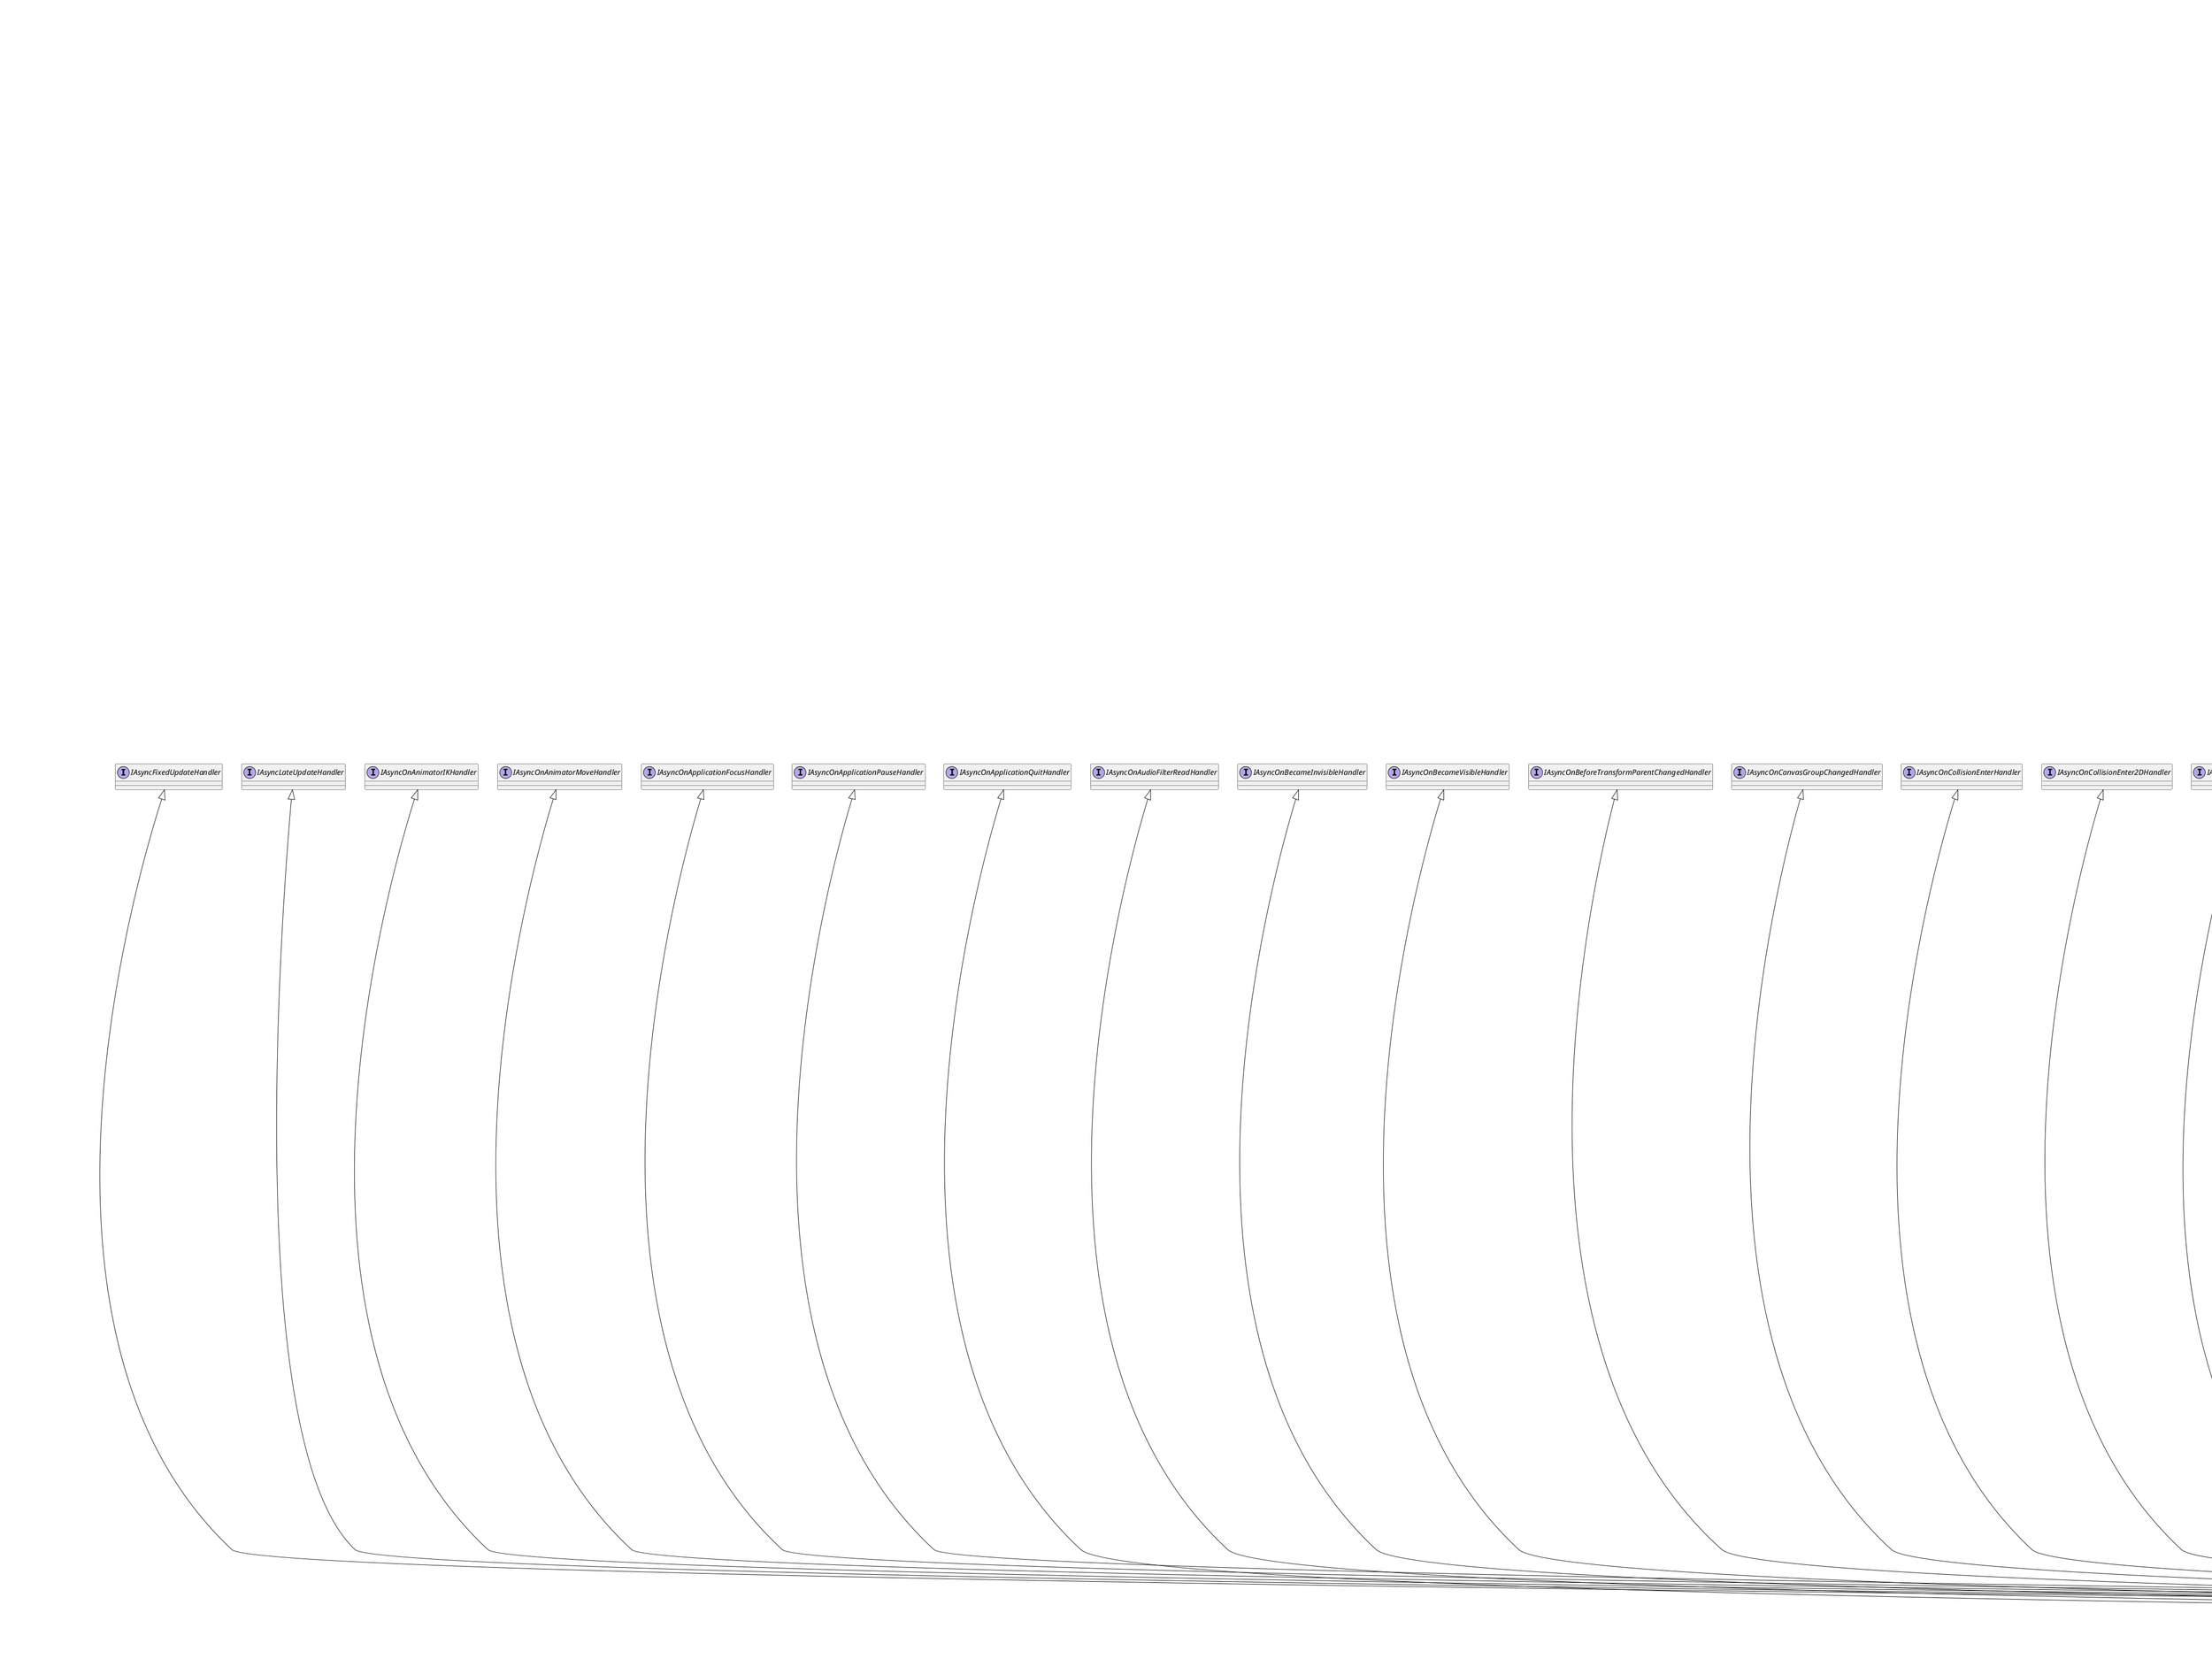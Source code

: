 @startuml
interface IAsyncFixedUpdateHandler {
}
class "AsyncTriggerHandler`1"<T> <<partial>> {
}
class AsyncTriggerExtensions <<static>> <<partial>> {
    + {static} GetAsyncFixedUpdateTrigger(gameObject:GameObject) : AsyncFixedUpdateTrigger
    + {static} GetAsyncFixedUpdateTrigger(component:Component) : AsyncFixedUpdateTrigger
}
class AsyncFixedUpdateTrigger <<sealed>> {
    + GetFixedUpdateAsyncHandler() : IAsyncFixedUpdateHandler
    + GetFixedUpdateAsyncHandler(cancellationToken:CancellationToken) : IAsyncFixedUpdateHandler
    + FixedUpdateAsync() : UniTask
    + FixedUpdateAsync(cancellationToken:CancellationToken) : UniTask
}
interface IAsyncLateUpdateHandler {
}
class "AsyncTriggerHandler`1"<T> <<partial>> {
}
class AsyncTriggerExtensions <<static>> <<partial>> {
    + {static} GetAsyncLateUpdateTrigger(gameObject:GameObject) : AsyncLateUpdateTrigger
    + {static} GetAsyncLateUpdateTrigger(component:Component) : AsyncLateUpdateTrigger
}
class AsyncLateUpdateTrigger <<sealed>> {
    + GetLateUpdateAsyncHandler() : IAsyncLateUpdateHandler
    + GetLateUpdateAsyncHandler(cancellationToken:CancellationToken) : IAsyncLateUpdateHandler
    + LateUpdateAsync() : UniTask
    + LateUpdateAsync(cancellationToken:CancellationToken) : UniTask
}
interface IAsyncOnAnimatorIKHandler {
}
class "AsyncTriggerHandler`1"<T> <<partial>> {
}
class AsyncTriggerExtensions <<static>> <<partial>> {
    + {static} GetAsyncAnimatorIKTrigger(gameObject:GameObject) : AsyncAnimatorIKTrigger
    + {static} GetAsyncAnimatorIKTrigger(component:Component) : AsyncAnimatorIKTrigger
}
class AsyncAnimatorIKTrigger <<sealed>> {
    + GetOnAnimatorIKAsyncHandler() : IAsyncOnAnimatorIKHandler
    + GetOnAnimatorIKAsyncHandler(cancellationToken:CancellationToken) : IAsyncOnAnimatorIKHandler
    + OnAnimatorIKAsync() : UniTask<int>
    + OnAnimatorIKAsync(cancellationToken:CancellationToken) : UniTask<int>
}
interface IAsyncOnAnimatorMoveHandler {
}
class "AsyncTriggerHandler`1"<T> <<partial>> {
}
class AsyncTriggerExtensions <<static>> <<partial>> {
    + {static} GetAsyncAnimatorMoveTrigger(gameObject:GameObject) : AsyncAnimatorMoveTrigger
    + {static} GetAsyncAnimatorMoveTrigger(component:Component) : AsyncAnimatorMoveTrigger
}
class AsyncAnimatorMoveTrigger <<sealed>> {
    + GetOnAnimatorMoveAsyncHandler() : IAsyncOnAnimatorMoveHandler
    + GetOnAnimatorMoveAsyncHandler(cancellationToken:CancellationToken) : IAsyncOnAnimatorMoveHandler
    + OnAnimatorMoveAsync() : UniTask
    + OnAnimatorMoveAsync(cancellationToken:CancellationToken) : UniTask
}
interface IAsyncOnApplicationFocusHandler {
}
class "AsyncTriggerHandler`1"<T> <<partial>> {
}
class AsyncTriggerExtensions <<static>> <<partial>> {
    + {static} GetAsyncApplicationFocusTrigger(gameObject:GameObject) : AsyncApplicationFocusTrigger
    + {static} GetAsyncApplicationFocusTrigger(component:Component) : AsyncApplicationFocusTrigger
}
class AsyncApplicationFocusTrigger <<sealed>> {
    + GetOnApplicationFocusAsyncHandler() : IAsyncOnApplicationFocusHandler
    + GetOnApplicationFocusAsyncHandler(cancellationToken:CancellationToken) : IAsyncOnApplicationFocusHandler
    + OnApplicationFocusAsync() : UniTask<bool>
    + OnApplicationFocusAsync(cancellationToken:CancellationToken) : UniTask<bool>
}
interface IAsyncOnApplicationPauseHandler {
}
class "AsyncTriggerHandler`1"<T> <<partial>> {
}
class AsyncTriggerExtensions <<static>> <<partial>> {
    + {static} GetAsyncApplicationPauseTrigger(gameObject:GameObject) : AsyncApplicationPauseTrigger
    + {static} GetAsyncApplicationPauseTrigger(component:Component) : AsyncApplicationPauseTrigger
}
class AsyncApplicationPauseTrigger <<sealed>> {
    + GetOnApplicationPauseAsyncHandler() : IAsyncOnApplicationPauseHandler
    + GetOnApplicationPauseAsyncHandler(cancellationToken:CancellationToken) : IAsyncOnApplicationPauseHandler
    + OnApplicationPauseAsync() : UniTask<bool>
    + OnApplicationPauseAsync(cancellationToken:CancellationToken) : UniTask<bool>
}
interface IAsyncOnApplicationQuitHandler {
}
class "AsyncTriggerHandler`1"<T> <<partial>> {
}
class AsyncTriggerExtensions <<static>> <<partial>> {
    + {static} GetAsyncApplicationQuitTrigger(gameObject:GameObject) : AsyncApplicationQuitTrigger
    + {static} GetAsyncApplicationQuitTrigger(component:Component) : AsyncApplicationQuitTrigger
}
class AsyncApplicationQuitTrigger <<sealed>> {
    + GetOnApplicationQuitAsyncHandler() : IAsyncOnApplicationQuitHandler
    + GetOnApplicationQuitAsyncHandler(cancellationToken:CancellationToken) : IAsyncOnApplicationQuitHandler
    + OnApplicationQuitAsync() : UniTask
    + OnApplicationQuitAsync(cancellationToken:CancellationToken) : UniTask
}
interface IAsyncOnAudioFilterReadHandler {
}
class "AsyncTriggerHandler`1"<T> <<partial>> {
}
class AsyncTriggerExtensions <<static>> <<partial>> {
    + {static} GetAsyncAudioFilterReadTrigger(gameObject:GameObject) : AsyncAudioFilterReadTrigger
    + {static} GetAsyncAudioFilterReadTrigger(component:Component) : AsyncAudioFilterReadTrigger
}
class AsyncAudioFilterReadTrigger <<sealed>> {
    + GetOnAudioFilterReadAsyncHandler() : IAsyncOnAudioFilterReadHandler
    + GetOnAudioFilterReadAsyncHandler(cancellationToken:CancellationToken) : IAsyncOnAudioFilterReadHandler
    + OnAudioFilterReadAsync() : UniTask<(float[] data, int channels)>
    + OnAudioFilterReadAsync(cancellationToken:CancellationToken) : UniTask<(float[] data, int channels)>
}
interface IAsyncOnBecameInvisibleHandler {
}
class "AsyncTriggerHandler`1"<T> <<partial>> {
}
class AsyncTriggerExtensions <<static>> <<partial>> {
    + {static} GetAsyncBecameInvisibleTrigger(gameObject:GameObject) : AsyncBecameInvisibleTrigger
    + {static} GetAsyncBecameInvisibleTrigger(component:Component) : AsyncBecameInvisibleTrigger
}
class AsyncBecameInvisibleTrigger <<sealed>> {
    + GetOnBecameInvisibleAsyncHandler() : IAsyncOnBecameInvisibleHandler
    + GetOnBecameInvisibleAsyncHandler(cancellationToken:CancellationToken) : IAsyncOnBecameInvisibleHandler
    + OnBecameInvisibleAsync() : UniTask
    + OnBecameInvisibleAsync(cancellationToken:CancellationToken) : UniTask
}
interface IAsyncOnBecameVisibleHandler {
}
class "AsyncTriggerHandler`1"<T> <<partial>> {
}
class AsyncTriggerExtensions <<static>> <<partial>> {
    + {static} GetAsyncBecameVisibleTrigger(gameObject:GameObject) : AsyncBecameVisibleTrigger
    + {static} GetAsyncBecameVisibleTrigger(component:Component) : AsyncBecameVisibleTrigger
}
class AsyncBecameVisibleTrigger <<sealed>> {
    + GetOnBecameVisibleAsyncHandler() : IAsyncOnBecameVisibleHandler
    + GetOnBecameVisibleAsyncHandler(cancellationToken:CancellationToken) : IAsyncOnBecameVisibleHandler
    + OnBecameVisibleAsync() : UniTask
    + OnBecameVisibleAsync(cancellationToken:CancellationToken) : UniTask
}
interface IAsyncOnBeforeTransformParentChangedHandler {
}
class "AsyncTriggerHandler`1"<T> <<partial>> {
}
class AsyncTriggerExtensions <<static>> <<partial>> {
    + {static} GetAsyncBeforeTransformParentChangedTrigger(gameObject:GameObject) : AsyncBeforeTransformParentChangedTrigger
    + {static} GetAsyncBeforeTransformParentChangedTrigger(component:Component) : AsyncBeforeTransformParentChangedTrigger
}
class AsyncBeforeTransformParentChangedTrigger <<sealed>> {
    + GetOnBeforeTransformParentChangedAsyncHandler() : IAsyncOnBeforeTransformParentChangedHandler
    + GetOnBeforeTransformParentChangedAsyncHandler(cancellationToken:CancellationToken) : IAsyncOnBeforeTransformParentChangedHandler
    + OnBeforeTransformParentChangedAsync() : UniTask
    + OnBeforeTransformParentChangedAsync(cancellationToken:CancellationToken) : UniTask
}
interface IAsyncOnCanvasGroupChangedHandler {
}
class "AsyncTriggerHandler`1"<T> <<partial>> {
}
class AsyncTriggerExtensions <<static>> <<partial>> {
    + {static} GetAsyncOnCanvasGroupChangedTrigger(gameObject:GameObject) : AsyncOnCanvasGroupChangedTrigger
    + {static} GetAsyncOnCanvasGroupChangedTrigger(component:Component) : AsyncOnCanvasGroupChangedTrigger
}
class AsyncOnCanvasGroupChangedTrigger <<sealed>> {
    + GetOnCanvasGroupChangedAsyncHandler() : IAsyncOnCanvasGroupChangedHandler
    + GetOnCanvasGroupChangedAsyncHandler(cancellationToken:CancellationToken) : IAsyncOnCanvasGroupChangedHandler
    + OnCanvasGroupChangedAsync() : UniTask
    + OnCanvasGroupChangedAsync(cancellationToken:CancellationToken) : UniTask
}
interface IAsyncOnCollisionEnterHandler {
}
class "AsyncTriggerHandler`1"<T> <<partial>> {
}
class AsyncTriggerExtensions <<static>> <<partial>> {
    + {static} GetAsyncCollisionEnterTrigger(gameObject:GameObject) : AsyncCollisionEnterTrigger
    + {static} GetAsyncCollisionEnterTrigger(component:Component) : AsyncCollisionEnterTrigger
}
class AsyncCollisionEnterTrigger <<sealed>> {
    + GetOnCollisionEnterAsyncHandler() : IAsyncOnCollisionEnterHandler
    + GetOnCollisionEnterAsyncHandler(cancellationToken:CancellationToken) : IAsyncOnCollisionEnterHandler
    + OnCollisionEnterAsync() : UniTask<Collision>
    + OnCollisionEnterAsync(cancellationToken:CancellationToken) : UniTask<Collision>
}
interface IAsyncOnCollisionEnter2DHandler {
}
class "AsyncTriggerHandler`1"<T> <<partial>> {
}
class AsyncTriggerExtensions <<static>> <<partial>> {
    + {static} GetAsyncCollisionEnter2DTrigger(gameObject:GameObject) : AsyncCollisionEnter2DTrigger
    + {static} GetAsyncCollisionEnter2DTrigger(component:Component) : AsyncCollisionEnter2DTrigger
}
class AsyncCollisionEnter2DTrigger <<sealed>> {
    + GetOnCollisionEnter2DAsyncHandler() : IAsyncOnCollisionEnter2DHandler
    + GetOnCollisionEnter2DAsyncHandler(cancellationToken:CancellationToken) : IAsyncOnCollisionEnter2DHandler
    + OnCollisionEnter2DAsync() : UniTask<Collision2D>
    + OnCollisionEnter2DAsync(cancellationToken:CancellationToken) : UniTask<Collision2D>
}
interface IAsyncOnCollisionExitHandler {
}
class "AsyncTriggerHandler`1"<T> <<partial>> {
}
class AsyncTriggerExtensions <<static>> <<partial>> {
    + {static} GetAsyncCollisionExitTrigger(gameObject:GameObject) : AsyncCollisionExitTrigger
    + {static} GetAsyncCollisionExitTrigger(component:Component) : AsyncCollisionExitTrigger
}
class AsyncCollisionExitTrigger <<sealed>> {
    + GetOnCollisionExitAsyncHandler() : IAsyncOnCollisionExitHandler
    + GetOnCollisionExitAsyncHandler(cancellationToken:CancellationToken) : IAsyncOnCollisionExitHandler
    + OnCollisionExitAsync() : UniTask<Collision>
    + OnCollisionExitAsync(cancellationToken:CancellationToken) : UniTask<Collision>
}
interface IAsyncOnCollisionExit2DHandler {
}
class "AsyncTriggerHandler`1"<T> <<partial>> {
}
class AsyncTriggerExtensions <<static>> <<partial>> {
    + {static} GetAsyncCollisionExit2DTrigger(gameObject:GameObject) : AsyncCollisionExit2DTrigger
    + {static} GetAsyncCollisionExit2DTrigger(component:Component) : AsyncCollisionExit2DTrigger
}
class AsyncCollisionExit2DTrigger <<sealed>> {
    + GetOnCollisionExit2DAsyncHandler() : IAsyncOnCollisionExit2DHandler
    + GetOnCollisionExit2DAsyncHandler(cancellationToken:CancellationToken) : IAsyncOnCollisionExit2DHandler
    + OnCollisionExit2DAsync() : UniTask<Collision2D>
    + OnCollisionExit2DAsync(cancellationToken:CancellationToken) : UniTask<Collision2D>
}
interface IAsyncOnCollisionStayHandler {
}
class "AsyncTriggerHandler`1"<T> <<partial>> {
}
class AsyncTriggerExtensions <<static>> <<partial>> {
    + {static} GetAsyncCollisionStayTrigger(gameObject:GameObject) : AsyncCollisionStayTrigger
    + {static} GetAsyncCollisionStayTrigger(component:Component) : AsyncCollisionStayTrigger
}
class AsyncCollisionStayTrigger <<sealed>> {
    + GetOnCollisionStayAsyncHandler() : IAsyncOnCollisionStayHandler
    + GetOnCollisionStayAsyncHandler(cancellationToken:CancellationToken) : IAsyncOnCollisionStayHandler
    + OnCollisionStayAsync() : UniTask<Collision>
    + OnCollisionStayAsync(cancellationToken:CancellationToken) : UniTask<Collision>
}
interface IAsyncOnCollisionStay2DHandler {
}
class "AsyncTriggerHandler`1"<T> <<partial>> {
}
class AsyncTriggerExtensions <<static>> <<partial>> {
    + {static} GetAsyncCollisionStay2DTrigger(gameObject:GameObject) : AsyncCollisionStay2DTrigger
    + {static} GetAsyncCollisionStay2DTrigger(component:Component) : AsyncCollisionStay2DTrigger
}
class AsyncCollisionStay2DTrigger <<sealed>> {
    + GetOnCollisionStay2DAsyncHandler() : IAsyncOnCollisionStay2DHandler
    + GetOnCollisionStay2DAsyncHandler(cancellationToken:CancellationToken) : IAsyncOnCollisionStay2DHandler
    + OnCollisionStay2DAsync() : UniTask<Collision2D>
    + OnCollisionStay2DAsync(cancellationToken:CancellationToken) : UniTask<Collision2D>
}
interface IAsyncOnControllerColliderHitHandler {
}
class "AsyncTriggerHandler`1"<T> <<partial>> {
}
class AsyncTriggerExtensions <<static>> <<partial>> {
    + {static} GetAsyncControllerColliderHitTrigger(gameObject:GameObject) : AsyncControllerColliderHitTrigger
    + {static} GetAsyncControllerColliderHitTrigger(component:Component) : AsyncControllerColliderHitTrigger
}
class AsyncControllerColliderHitTrigger <<sealed>> {
    + GetOnControllerColliderHitAsyncHandler() : IAsyncOnControllerColliderHitHandler
    + GetOnControllerColliderHitAsyncHandler(cancellationToken:CancellationToken) : IAsyncOnControllerColliderHitHandler
    + OnControllerColliderHitAsync() : UniTask<ControllerColliderHit>
    + OnControllerColliderHitAsync(cancellationToken:CancellationToken) : UniTask<ControllerColliderHit>
}
interface IAsyncOnDisableHandler {
}
class "AsyncTriggerHandler`1"<T> <<partial>> {
}
class AsyncTriggerExtensions <<static>> <<partial>> {
    + {static} GetAsyncDisableTrigger(gameObject:GameObject) : AsyncDisableTrigger
    + {static} GetAsyncDisableTrigger(component:Component) : AsyncDisableTrigger
}
class AsyncDisableTrigger <<sealed>> {
    + GetOnDisableAsyncHandler() : IAsyncOnDisableHandler
    + GetOnDisableAsyncHandler(cancellationToken:CancellationToken) : IAsyncOnDisableHandler
    + OnDisableAsync() : UniTask
    + OnDisableAsync(cancellationToken:CancellationToken) : UniTask
}
interface IAsyncOnDrawGizmosHandler {
}
class "AsyncTriggerHandler`1"<T> <<partial>> {
}
class AsyncTriggerExtensions <<static>> <<partial>> {
    + {static} GetAsyncDrawGizmosTrigger(gameObject:GameObject) : AsyncDrawGizmosTrigger
    + {static} GetAsyncDrawGizmosTrigger(component:Component) : AsyncDrawGizmosTrigger
}
class AsyncDrawGizmosTrigger <<sealed>> {
    + GetOnDrawGizmosAsyncHandler() : IAsyncOnDrawGizmosHandler
    + GetOnDrawGizmosAsyncHandler(cancellationToken:CancellationToken) : IAsyncOnDrawGizmosHandler
    + OnDrawGizmosAsync() : UniTask
    + OnDrawGizmosAsync(cancellationToken:CancellationToken) : UniTask
}
interface IAsyncOnDrawGizmosSelectedHandler {
}
class "AsyncTriggerHandler`1"<T> <<partial>> {
}
class AsyncTriggerExtensions <<static>> <<partial>> {
    + {static} GetAsyncDrawGizmosSelectedTrigger(gameObject:GameObject) : AsyncDrawGizmosSelectedTrigger
    + {static} GetAsyncDrawGizmosSelectedTrigger(component:Component) : AsyncDrawGizmosSelectedTrigger
}
class AsyncDrawGizmosSelectedTrigger <<sealed>> {
    + GetOnDrawGizmosSelectedAsyncHandler() : IAsyncOnDrawGizmosSelectedHandler
    + GetOnDrawGizmosSelectedAsyncHandler(cancellationToken:CancellationToken) : IAsyncOnDrawGizmosSelectedHandler
    + OnDrawGizmosSelectedAsync() : UniTask
    + OnDrawGizmosSelectedAsync(cancellationToken:CancellationToken) : UniTask
}
interface IAsyncOnEnableHandler {
}
class "AsyncTriggerHandler`1"<T> <<partial>> {
}
class AsyncTriggerExtensions <<static>> <<partial>> {
    + {static} GetAsyncEnableTrigger(gameObject:GameObject) : AsyncEnableTrigger
    + {static} GetAsyncEnableTrigger(component:Component) : AsyncEnableTrigger
}
class AsyncEnableTrigger <<sealed>> {
    + GetOnEnableAsyncHandler() : IAsyncOnEnableHandler
    + GetOnEnableAsyncHandler(cancellationToken:CancellationToken) : IAsyncOnEnableHandler
    + OnEnableAsync() : UniTask
    + OnEnableAsync(cancellationToken:CancellationToken) : UniTask
}
interface IAsyncOnGUIHandler {
}
class "AsyncTriggerHandler`1"<T> <<partial>> {
}
class AsyncTriggerExtensions <<static>> <<partial>> {
    + {static} GetAsyncGUITrigger(gameObject:GameObject) : AsyncGUITrigger
    + {static} GetAsyncGUITrigger(component:Component) : AsyncGUITrigger
}
class AsyncGUITrigger <<sealed>> {
    + GetOnGUIAsyncHandler() : IAsyncOnGUIHandler
    + GetOnGUIAsyncHandler(cancellationToken:CancellationToken) : IAsyncOnGUIHandler
    + OnGUIAsync() : UniTask
    + OnGUIAsync(cancellationToken:CancellationToken) : UniTask
}
interface IAsyncOnJointBreakHandler {
}
class "AsyncTriggerHandler`1"<T> <<partial>> {
}
class AsyncTriggerExtensions <<static>> <<partial>> {
    + {static} GetAsyncJointBreakTrigger(gameObject:GameObject) : AsyncJointBreakTrigger
    + {static} GetAsyncJointBreakTrigger(component:Component) : AsyncJointBreakTrigger
}
class AsyncJointBreakTrigger <<sealed>> {
    + GetOnJointBreakAsyncHandler() : IAsyncOnJointBreakHandler
    + GetOnJointBreakAsyncHandler(cancellationToken:CancellationToken) : IAsyncOnJointBreakHandler
    + OnJointBreakAsync() : UniTask<float>
    + OnJointBreakAsync(cancellationToken:CancellationToken) : UniTask<float>
}
interface IAsyncOnJointBreak2DHandler {
}
class "AsyncTriggerHandler`1"<T> <<partial>> {
}
class AsyncTriggerExtensions <<static>> <<partial>> {
    + {static} GetAsyncJointBreak2DTrigger(gameObject:GameObject) : AsyncJointBreak2DTrigger
    + {static} GetAsyncJointBreak2DTrigger(component:Component) : AsyncJointBreak2DTrigger
}
class AsyncJointBreak2DTrigger <<sealed>> {
    + GetOnJointBreak2DAsyncHandler() : IAsyncOnJointBreak2DHandler
    + GetOnJointBreak2DAsyncHandler(cancellationToken:CancellationToken) : IAsyncOnJointBreak2DHandler
    + OnJointBreak2DAsync() : UniTask<Joint2D>
    + OnJointBreak2DAsync(cancellationToken:CancellationToken) : UniTask<Joint2D>
}
interface IAsyncOnMouseDownHandler {
}
class "AsyncTriggerHandler`1"<T> <<partial>> {
}
class AsyncTriggerExtensions <<static>> <<partial>> {
    + {static} GetAsyncMouseDownTrigger(gameObject:GameObject) : AsyncMouseDownTrigger
    + {static} GetAsyncMouseDownTrigger(component:Component) : AsyncMouseDownTrigger
}
class AsyncMouseDownTrigger <<sealed>> {
    + GetOnMouseDownAsyncHandler() : IAsyncOnMouseDownHandler
    + GetOnMouseDownAsyncHandler(cancellationToken:CancellationToken) : IAsyncOnMouseDownHandler
    + OnMouseDownAsync() : UniTask
    + OnMouseDownAsync(cancellationToken:CancellationToken) : UniTask
}
interface IAsyncOnMouseDragHandler {
}
class "AsyncTriggerHandler`1"<T> <<partial>> {
}
class AsyncTriggerExtensions <<static>> <<partial>> {
    + {static} GetAsyncMouseDragTrigger(gameObject:GameObject) : AsyncMouseDragTrigger
    + {static} GetAsyncMouseDragTrigger(component:Component) : AsyncMouseDragTrigger
}
class AsyncMouseDragTrigger <<sealed>> {
    + GetOnMouseDragAsyncHandler() : IAsyncOnMouseDragHandler
    + GetOnMouseDragAsyncHandler(cancellationToken:CancellationToken) : IAsyncOnMouseDragHandler
    + OnMouseDragAsync() : UniTask
    + OnMouseDragAsync(cancellationToken:CancellationToken) : UniTask
}
interface IAsyncOnMouseEnterHandler {
}
class "AsyncTriggerHandler`1"<T> <<partial>> {
}
class AsyncTriggerExtensions <<static>> <<partial>> {
    + {static} GetAsyncMouseEnterTrigger(gameObject:GameObject) : AsyncMouseEnterTrigger
    + {static} GetAsyncMouseEnterTrigger(component:Component) : AsyncMouseEnterTrigger
}
class AsyncMouseEnterTrigger <<sealed>> {
    + GetOnMouseEnterAsyncHandler() : IAsyncOnMouseEnterHandler
    + GetOnMouseEnterAsyncHandler(cancellationToken:CancellationToken) : IAsyncOnMouseEnterHandler
    + OnMouseEnterAsync() : UniTask
    + OnMouseEnterAsync(cancellationToken:CancellationToken) : UniTask
}
interface IAsyncOnMouseExitHandler {
}
class "AsyncTriggerHandler`1"<T> <<partial>> {
}
class AsyncTriggerExtensions <<static>> <<partial>> {
    + {static} GetAsyncMouseExitTrigger(gameObject:GameObject) : AsyncMouseExitTrigger
    + {static} GetAsyncMouseExitTrigger(component:Component) : AsyncMouseExitTrigger
}
class AsyncMouseExitTrigger <<sealed>> {
    + GetOnMouseExitAsyncHandler() : IAsyncOnMouseExitHandler
    + GetOnMouseExitAsyncHandler(cancellationToken:CancellationToken) : IAsyncOnMouseExitHandler
    + OnMouseExitAsync() : UniTask
    + OnMouseExitAsync(cancellationToken:CancellationToken) : UniTask
}
interface IAsyncOnMouseOverHandler {
}
class "AsyncTriggerHandler`1"<T> <<partial>> {
}
class AsyncTriggerExtensions <<static>> <<partial>> {
    + {static} GetAsyncMouseOverTrigger(gameObject:GameObject) : AsyncMouseOverTrigger
    + {static} GetAsyncMouseOverTrigger(component:Component) : AsyncMouseOverTrigger
}
class AsyncMouseOverTrigger <<sealed>> {
    + GetOnMouseOverAsyncHandler() : IAsyncOnMouseOverHandler
    + GetOnMouseOverAsyncHandler(cancellationToken:CancellationToken) : IAsyncOnMouseOverHandler
    + OnMouseOverAsync() : UniTask
    + OnMouseOverAsync(cancellationToken:CancellationToken) : UniTask
}
interface IAsyncOnMouseUpHandler {
}
class "AsyncTriggerHandler`1"<T> <<partial>> {
}
class AsyncTriggerExtensions <<static>> <<partial>> {
    + {static} GetAsyncMouseUpTrigger(gameObject:GameObject) : AsyncMouseUpTrigger
    + {static} GetAsyncMouseUpTrigger(component:Component) : AsyncMouseUpTrigger
}
class AsyncMouseUpTrigger <<sealed>> {
    + GetOnMouseUpAsyncHandler() : IAsyncOnMouseUpHandler
    + GetOnMouseUpAsyncHandler(cancellationToken:CancellationToken) : IAsyncOnMouseUpHandler
    + OnMouseUpAsync() : UniTask
    + OnMouseUpAsync(cancellationToken:CancellationToken) : UniTask
}
interface IAsyncOnMouseUpAsButtonHandler {
}
class "AsyncTriggerHandler`1"<T> <<partial>> {
}
class AsyncTriggerExtensions <<static>> <<partial>> {
    + {static} GetAsyncMouseUpAsButtonTrigger(gameObject:GameObject) : AsyncMouseUpAsButtonTrigger
    + {static} GetAsyncMouseUpAsButtonTrigger(component:Component) : AsyncMouseUpAsButtonTrigger
}
class AsyncMouseUpAsButtonTrigger <<sealed>> {
    + GetOnMouseUpAsButtonAsyncHandler() : IAsyncOnMouseUpAsButtonHandler
    + GetOnMouseUpAsButtonAsyncHandler(cancellationToken:CancellationToken) : IAsyncOnMouseUpAsButtonHandler
    + OnMouseUpAsButtonAsync() : UniTask
    + OnMouseUpAsButtonAsync(cancellationToken:CancellationToken) : UniTask
}
interface IAsyncOnParticleCollisionHandler {
}
class "AsyncTriggerHandler`1"<T> <<partial>> {
}
class AsyncTriggerExtensions <<static>> <<partial>> {
    + {static} GetAsyncParticleCollisionTrigger(gameObject:GameObject) : AsyncParticleCollisionTrigger
    + {static} GetAsyncParticleCollisionTrigger(component:Component) : AsyncParticleCollisionTrigger
}
class AsyncParticleCollisionTrigger <<sealed>> {
    + GetOnParticleCollisionAsyncHandler() : IAsyncOnParticleCollisionHandler
    + GetOnParticleCollisionAsyncHandler(cancellationToken:CancellationToken) : IAsyncOnParticleCollisionHandler
    + OnParticleCollisionAsync() : UniTask<GameObject>
    + OnParticleCollisionAsync(cancellationToken:CancellationToken) : UniTask<GameObject>
}
interface IAsyncOnParticleSystemStoppedHandler {
}
class "AsyncTriggerHandler`1"<T> <<partial>> {
}
class AsyncTriggerExtensions <<static>> <<partial>> {
    + {static} GetAsyncParticleSystemStoppedTrigger(gameObject:GameObject) : AsyncParticleSystemStoppedTrigger
    + {static} GetAsyncParticleSystemStoppedTrigger(component:Component) : AsyncParticleSystemStoppedTrigger
}
class AsyncParticleSystemStoppedTrigger <<sealed>> {
    + GetOnParticleSystemStoppedAsyncHandler() : IAsyncOnParticleSystemStoppedHandler
    + GetOnParticleSystemStoppedAsyncHandler(cancellationToken:CancellationToken) : IAsyncOnParticleSystemStoppedHandler
    + OnParticleSystemStoppedAsync() : UniTask
    + OnParticleSystemStoppedAsync(cancellationToken:CancellationToken) : UniTask
}
interface IAsyncOnParticleTriggerHandler {
}
class "AsyncTriggerHandler`1"<T> <<partial>> {
}
class AsyncTriggerExtensions <<static>> <<partial>> {
    + {static} GetAsyncParticleTriggerTrigger(gameObject:GameObject) : AsyncParticleTriggerTrigger
    + {static} GetAsyncParticleTriggerTrigger(component:Component) : AsyncParticleTriggerTrigger
}
class AsyncParticleTriggerTrigger <<sealed>> {
    + GetOnParticleTriggerAsyncHandler() : IAsyncOnParticleTriggerHandler
    + GetOnParticleTriggerAsyncHandler(cancellationToken:CancellationToken) : IAsyncOnParticleTriggerHandler
    + OnParticleTriggerAsync() : UniTask
    + OnParticleTriggerAsync(cancellationToken:CancellationToken) : UniTask
}
interface IAsyncOnPostRenderHandler {
}
class "AsyncTriggerHandler`1"<T> <<partial>> {
}
class AsyncTriggerExtensions <<static>> <<partial>> {
    + {static} GetAsyncPostRenderTrigger(gameObject:GameObject) : AsyncPostRenderTrigger
    + {static} GetAsyncPostRenderTrigger(component:Component) : AsyncPostRenderTrigger
}
class AsyncPostRenderTrigger <<sealed>> {
    + GetOnPostRenderAsyncHandler() : IAsyncOnPostRenderHandler
    + GetOnPostRenderAsyncHandler(cancellationToken:CancellationToken) : IAsyncOnPostRenderHandler
    + OnPostRenderAsync() : UniTask
    + OnPostRenderAsync(cancellationToken:CancellationToken) : UniTask
}
interface IAsyncOnPreCullHandler {
}
class "AsyncTriggerHandler`1"<T> <<partial>> {
}
class AsyncTriggerExtensions <<static>> <<partial>> {
    + {static} GetAsyncPreCullTrigger(gameObject:GameObject) : AsyncPreCullTrigger
    + {static} GetAsyncPreCullTrigger(component:Component) : AsyncPreCullTrigger
}
class AsyncPreCullTrigger <<sealed>> {
    + GetOnPreCullAsyncHandler() : IAsyncOnPreCullHandler
    + GetOnPreCullAsyncHandler(cancellationToken:CancellationToken) : IAsyncOnPreCullHandler
    + OnPreCullAsync() : UniTask
    + OnPreCullAsync(cancellationToken:CancellationToken) : UniTask
}
interface IAsyncOnPreRenderHandler {
}
class "AsyncTriggerHandler`1"<T> <<partial>> {
}
class AsyncTriggerExtensions <<static>> <<partial>> {
    + {static} GetAsyncPreRenderTrigger(gameObject:GameObject) : AsyncPreRenderTrigger
    + {static} GetAsyncPreRenderTrigger(component:Component) : AsyncPreRenderTrigger
}
class AsyncPreRenderTrigger <<sealed>> {
    + GetOnPreRenderAsyncHandler() : IAsyncOnPreRenderHandler
    + GetOnPreRenderAsyncHandler(cancellationToken:CancellationToken) : IAsyncOnPreRenderHandler
    + OnPreRenderAsync() : UniTask
    + OnPreRenderAsync(cancellationToken:CancellationToken) : UniTask
}
interface IAsyncOnRectTransformDimensionsChangeHandler {
}
class "AsyncTriggerHandler`1"<T> <<partial>> {
}
class AsyncTriggerExtensions <<static>> <<partial>> {
    + {static} GetAsyncRectTransformDimensionsChangeTrigger(gameObject:GameObject) : AsyncRectTransformDimensionsChangeTrigger
    + {static} GetAsyncRectTransformDimensionsChangeTrigger(component:Component) : AsyncRectTransformDimensionsChangeTrigger
}
class AsyncRectTransformDimensionsChangeTrigger <<sealed>> {
    + GetOnRectTransformDimensionsChangeAsyncHandler() : IAsyncOnRectTransformDimensionsChangeHandler
    + GetOnRectTransformDimensionsChangeAsyncHandler(cancellationToken:CancellationToken) : IAsyncOnRectTransformDimensionsChangeHandler
    + OnRectTransformDimensionsChangeAsync() : UniTask
    + OnRectTransformDimensionsChangeAsync(cancellationToken:CancellationToken) : UniTask
}
interface IAsyncOnRectTransformRemovedHandler {
}
class "AsyncTriggerHandler`1"<T> <<partial>> {
}
class AsyncTriggerExtensions <<static>> <<partial>> {
    + {static} GetAsyncRectTransformRemovedTrigger(gameObject:GameObject) : AsyncRectTransformRemovedTrigger
    + {static} GetAsyncRectTransformRemovedTrigger(component:Component) : AsyncRectTransformRemovedTrigger
}
class AsyncRectTransformRemovedTrigger <<sealed>> {
    + GetOnRectTransformRemovedAsyncHandler() : IAsyncOnRectTransformRemovedHandler
    + GetOnRectTransformRemovedAsyncHandler(cancellationToken:CancellationToken) : IAsyncOnRectTransformRemovedHandler
    + OnRectTransformRemovedAsync() : UniTask
    + OnRectTransformRemovedAsync(cancellationToken:CancellationToken) : UniTask
}
interface IAsyncOnRenderImageHandler {
}
class "AsyncTriggerHandler`1"<T> <<partial>> {
}
class AsyncTriggerExtensions <<static>> <<partial>> {
    + {static} GetAsyncRenderImageTrigger(gameObject:GameObject) : AsyncRenderImageTrigger
    + {static} GetAsyncRenderImageTrigger(component:Component) : AsyncRenderImageTrigger
}
class AsyncRenderImageTrigger <<sealed>> {
    + GetOnRenderImageAsyncHandler() : IAsyncOnRenderImageHandler
    + GetOnRenderImageAsyncHandler(cancellationToken:CancellationToken) : IAsyncOnRenderImageHandler
    + OnRenderImageAsync() : UniTask<(RenderTexture source, RenderTexture destination)>
    + OnRenderImageAsync(cancellationToken:CancellationToken) : UniTask<(RenderTexture source, RenderTexture destination)>
}
interface IAsyncOnRenderObjectHandler {
}
class "AsyncTriggerHandler`1"<T> <<partial>> {
}
class AsyncTriggerExtensions <<static>> <<partial>> {
    + {static} GetAsyncRenderObjectTrigger(gameObject:GameObject) : AsyncRenderObjectTrigger
    + {static} GetAsyncRenderObjectTrigger(component:Component) : AsyncRenderObjectTrigger
}
class AsyncRenderObjectTrigger <<sealed>> {
    + GetOnRenderObjectAsyncHandler() : IAsyncOnRenderObjectHandler
    + GetOnRenderObjectAsyncHandler(cancellationToken:CancellationToken) : IAsyncOnRenderObjectHandler
    + OnRenderObjectAsync() : UniTask
    + OnRenderObjectAsync(cancellationToken:CancellationToken) : UniTask
}
interface IAsyncOnServerInitializedHandler {
}
class "AsyncTriggerHandler`1"<T> <<partial>> {
}
class AsyncTriggerExtensions <<static>> <<partial>> {
    + {static} GetAsyncServerInitializedTrigger(gameObject:GameObject) : AsyncServerInitializedTrigger
    + {static} GetAsyncServerInitializedTrigger(component:Component) : AsyncServerInitializedTrigger
}
class AsyncServerInitializedTrigger <<sealed>> {
    + GetOnServerInitializedAsyncHandler() : IAsyncOnServerInitializedHandler
    + GetOnServerInitializedAsyncHandler(cancellationToken:CancellationToken) : IAsyncOnServerInitializedHandler
    + OnServerInitializedAsync() : UniTask
    + OnServerInitializedAsync(cancellationToken:CancellationToken) : UniTask
}
interface IAsyncOnTransformChildrenChangedHandler {
}
class "AsyncTriggerHandler`1"<T> <<partial>> {
}
class AsyncTriggerExtensions <<static>> <<partial>> {
    + {static} GetAsyncTransformChildrenChangedTrigger(gameObject:GameObject) : AsyncTransformChildrenChangedTrigger
    + {static} GetAsyncTransformChildrenChangedTrigger(component:Component) : AsyncTransformChildrenChangedTrigger
}
class AsyncTransformChildrenChangedTrigger <<sealed>> {
    + GetOnTransformChildrenChangedAsyncHandler() : IAsyncOnTransformChildrenChangedHandler
    + GetOnTransformChildrenChangedAsyncHandler(cancellationToken:CancellationToken) : IAsyncOnTransformChildrenChangedHandler
    + OnTransformChildrenChangedAsync() : UniTask
    + OnTransformChildrenChangedAsync(cancellationToken:CancellationToken) : UniTask
}
interface IAsyncOnTransformParentChangedHandler {
}
class "AsyncTriggerHandler`1"<T> <<partial>> {
}
class AsyncTriggerExtensions <<static>> <<partial>> {
    + {static} GetAsyncTransformParentChangedTrigger(gameObject:GameObject) : AsyncTransformParentChangedTrigger
    + {static} GetAsyncTransformParentChangedTrigger(component:Component) : AsyncTransformParentChangedTrigger
}
class AsyncTransformParentChangedTrigger <<sealed>> {
    + GetOnTransformParentChangedAsyncHandler() : IAsyncOnTransformParentChangedHandler
    + GetOnTransformParentChangedAsyncHandler(cancellationToken:CancellationToken) : IAsyncOnTransformParentChangedHandler
    + OnTransformParentChangedAsync() : UniTask
    + OnTransformParentChangedAsync(cancellationToken:CancellationToken) : UniTask
}
interface IAsyncOnTriggerEnterHandler {
}
class "AsyncTriggerHandler`1"<T> <<partial>> {
}
class AsyncTriggerExtensions <<static>> <<partial>> {
    + {static} GetAsyncTriggerEnterTrigger(gameObject:GameObject) : AsyncTriggerEnterTrigger
    + {static} GetAsyncTriggerEnterTrigger(component:Component) : AsyncTriggerEnterTrigger
}
class AsyncTriggerEnterTrigger <<sealed>> {
    + GetOnTriggerEnterAsyncHandler() : IAsyncOnTriggerEnterHandler
    + GetOnTriggerEnterAsyncHandler(cancellationToken:CancellationToken) : IAsyncOnTriggerEnterHandler
    + OnTriggerEnterAsync() : UniTask<Collider>
    + OnTriggerEnterAsync(cancellationToken:CancellationToken) : UniTask<Collider>
}
interface IAsyncOnTriggerEnter2DHandler {
}
class "AsyncTriggerHandler`1"<T> <<partial>> {
}
class AsyncTriggerExtensions <<static>> <<partial>> {
    + {static} GetAsyncTriggerEnter2DTrigger(gameObject:GameObject) : AsyncTriggerEnter2DTrigger
    + {static} GetAsyncTriggerEnter2DTrigger(component:Component) : AsyncTriggerEnter2DTrigger
}
class AsyncTriggerEnter2DTrigger <<sealed>> {
    + GetOnTriggerEnter2DAsyncHandler() : IAsyncOnTriggerEnter2DHandler
    + GetOnTriggerEnter2DAsyncHandler(cancellationToken:CancellationToken) : IAsyncOnTriggerEnter2DHandler
    + OnTriggerEnter2DAsync() : UniTask<Collider2D>
    + OnTriggerEnter2DAsync(cancellationToken:CancellationToken) : UniTask<Collider2D>
}
interface IAsyncOnTriggerExitHandler {
}
class "AsyncTriggerHandler`1"<T> <<partial>> {
}
class AsyncTriggerExtensions <<static>> <<partial>> {
    + {static} GetAsyncTriggerExitTrigger(gameObject:GameObject) : AsyncTriggerExitTrigger
    + {static} GetAsyncTriggerExitTrigger(component:Component) : AsyncTriggerExitTrigger
}
class AsyncTriggerExitTrigger <<sealed>> {
    + GetOnTriggerExitAsyncHandler() : IAsyncOnTriggerExitHandler
    + GetOnTriggerExitAsyncHandler(cancellationToken:CancellationToken) : IAsyncOnTriggerExitHandler
    + OnTriggerExitAsync() : UniTask<Collider>
    + OnTriggerExitAsync(cancellationToken:CancellationToken) : UniTask<Collider>
}
interface IAsyncOnTriggerExit2DHandler {
}
class "AsyncTriggerHandler`1"<T> <<partial>> {
}
class AsyncTriggerExtensions <<static>> <<partial>> {
    + {static} GetAsyncTriggerExit2DTrigger(gameObject:GameObject) : AsyncTriggerExit2DTrigger
    + {static} GetAsyncTriggerExit2DTrigger(component:Component) : AsyncTriggerExit2DTrigger
}
class AsyncTriggerExit2DTrigger <<sealed>> {
    + GetOnTriggerExit2DAsyncHandler() : IAsyncOnTriggerExit2DHandler
    + GetOnTriggerExit2DAsyncHandler(cancellationToken:CancellationToken) : IAsyncOnTriggerExit2DHandler
    + OnTriggerExit2DAsync() : UniTask<Collider2D>
    + OnTriggerExit2DAsync(cancellationToken:CancellationToken) : UniTask<Collider2D>
}
interface IAsyncOnTriggerStayHandler {
}
class "AsyncTriggerHandler`1"<T> <<partial>> {
}
class AsyncTriggerExtensions <<static>> <<partial>> {
    + {static} GetAsyncTriggerStayTrigger(gameObject:GameObject) : AsyncTriggerStayTrigger
    + {static} GetAsyncTriggerStayTrigger(component:Component) : AsyncTriggerStayTrigger
}
class AsyncTriggerStayTrigger <<sealed>> {
    + GetOnTriggerStayAsyncHandler() : IAsyncOnTriggerStayHandler
    + GetOnTriggerStayAsyncHandler(cancellationToken:CancellationToken) : IAsyncOnTriggerStayHandler
    + OnTriggerStayAsync() : UniTask<Collider>
    + OnTriggerStayAsync(cancellationToken:CancellationToken) : UniTask<Collider>
}
interface IAsyncOnTriggerStay2DHandler {
}
class "AsyncTriggerHandler`1"<T> <<partial>> {
}
class AsyncTriggerExtensions <<static>> <<partial>> {
    + {static} GetAsyncTriggerStay2DTrigger(gameObject:GameObject) : AsyncTriggerStay2DTrigger
    + {static} GetAsyncTriggerStay2DTrigger(component:Component) : AsyncTriggerStay2DTrigger
}
class AsyncTriggerStay2DTrigger <<sealed>> {
    + GetOnTriggerStay2DAsyncHandler() : IAsyncOnTriggerStay2DHandler
    + GetOnTriggerStay2DAsyncHandler(cancellationToken:CancellationToken) : IAsyncOnTriggerStay2DHandler
    + OnTriggerStay2DAsync() : UniTask<Collider2D>
    + OnTriggerStay2DAsync(cancellationToken:CancellationToken) : UniTask<Collider2D>
}
interface IAsyncOnValidateHandler {
}
class "AsyncTriggerHandler`1"<T> <<partial>> {
}
class AsyncTriggerExtensions <<static>> <<partial>> {
    + {static} GetAsyncValidateTrigger(gameObject:GameObject) : AsyncValidateTrigger
    + {static} GetAsyncValidateTrigger(component:Component) : AsyncValidateTrigger
}
class AsyncValidateTrigger <<sealed>> {
    + GetOnValidateAsyncHandler() : IAsyncOnValidateHandler
    + GetOnValidateAsyncHandler(cancellationToken:CancellationToken) : IAsyncOnValidateHandler
    + OnValidateAsync() : UniTask
    + OnValidateAsync(cancellationToken:CancellationToken) : UniTask
}
interface IAsyncOnWillRenderObjectHandler {
}
class "AsyncTriggerHandler`1"<T> <<partial>> {
}
class AsyncTriggerExtensions <<static>> <<partial>> {
    + {static} GetAsyncWillRenderObjectTrigger(gameObject:GameObject) : AsyncWillRenderObjectTrigger
    + {static} GetAsyncWillRenderObjectTrigger(component:Component) : AsyncWillRenderObjectTrigger
}
class AsyncWillRenderObjectTrigger <<sealed>> {
    + GetOnWillRenderObjectAsyncHandler() : IAsyncOnWillRenderObjectHandler
    + GetOnWillRenderObjectAsyncHandler(cancellationToken:CancellationToken) : IAsyncOnWillRenderObjectHandler
    + OnWillRenderObjectAsync() : UniTask
    + OnWillRenderObjectAsync(cancellationToken:CancellationToken) : UniTask
}
interface IAsyncResetHandler {
}
class "AsyncTriggerHandler`1"<T> <<partial>> {
}
class AsyncTriggerExtensions <<static>> <<partial>> {
    + {static} GetAsyncResetTrigger(gameObject:GameObject) : AsyncResetTrigger
    + {static} GetAsyncResetTrigger(component:Component) : AsyncResetTrigger
}
class AsyncResetTrigger <<sealed>> {
    + GetResetAsyncHandler() : IAsyncResetHandler
    + GetResetAsyncHandler(cancellationToken:CancellationToken) : IAsyncResetHandler
    + ResetAsync() : UniTask
    + ResetAsync(cancellationToken:CancellationToken) : UniTask
}
interface IAsyncUpdateHandler {
}
class "AsyncTriggerHandler`1"<T> <<partial>> {
}
class AsyncTriggerExtensions <<static>> <<partial>> {
    + {static} GetAsyncUpdateTrigger(gameObject:GameObject) : AsyncUpdateTrigger
    + {static} GetAsyncUpdateTrigger(component:Component) : AsyncUpdateTrigger
}
class AsyncUpdateTrigger <<sealed>> {
    + GetUpdateAsyncHandler() : IAsyncUpdateHandler
    + GetUpdateAsyncHandler(cancellationToken:CancellationToken) : IAsyncUpdateHandler
    + UpdateAsync() : UniTask
    + UpdateAsync(cancellationToken:CancellationToken) : UniTask
}
interface IAsyncOnBeginDragHandler {
}
class "AsyncTriggerHandler`1"<T> <<partial>> {
}
class AsyncTriggerExtensions <<static>> <<partial>> {
    + {static} GetAsyncBeginDragTrigger(gameObject:GameObject) : AsyncBeginDragTrigger
    + {static} GetAsyncBeginDragTrigger(component:Component) : AsyncBeginDragTrigger
}
class AsyncBeginDragTrigger <<sealed>> {
    + GetOnBeginDragAsyncHandler() : IAsyncOnBeginDragHandler
    + GetOnBeginDragAsyncHandler(cancellationToken:CancellationToken) : IAsyncOnBeginDragHandler
    + OnBeginDragAsync() : UniTask<PointerEventData>
    + OnBeginDragAsync(cancellationToken:CancellationToken) : UniTask<PointerEventData>
}
interface IAsyncOnCancelHandler {
}
class "AsyncTriggerHandler`1"<T> <<partial>> {
}
class AsyncTriggerExtensions <<static>> <<partial>> {
    + {static} GetAsyncCancelTrigger(gameObject:GameObject) : AsyncCancelTrigger
    + {static} GetAsyncCancelTrigger(component:Component) : AsyncCancelTrigger
}
class AsyncCancelTrigger <<sealed>> {
    + GetOnCancelAsyncHandler() : IAsyncOnCancelHandler
    + GetOnCancelAsyncHandler(cancellationToken:CancellationToken) : IAsyncOnCancelHandler
    + OnCancelAsync() : UniTask<BaseEventData>
    + OnCancelAsync(cancellationToken:CancellationToken) : UniTask<BaseEventData>
}
interface IAsyncOnDeselectHandler {
}
class "AsyncTriggerHandler`1"<T> <<partial>> {
}
class AsyncTriggerExtensions <<static>> <<partial>> {
    + {static} GetAsyncDeselectTrigger(gameObject:GameObject) : AsyncDeselectTrigger
    + {static} GetAsyncDeselectTrigger(component:Component) : AsyncDeselectTrigger
}
class AsyncDeselectTrigger <<sealed>> {
    + GetOnDeselectAsyncHandler() : IAsyncOnDeselectHandler
    + GetOnDeselectAsyncHandler(cancellationToken:CancellationToken) : IAsyncOnDeselectHandler
    + OnDeselectAsync() : UniTask<BaseEventData>
    + OnDeselectAsync(cancellationToken:CancellationToken) : UniTask<BaseEventData>
}
interface IAsyncOnDragHandler {
}
class "AsyncTriggerHandler`1"<T> <<partial>> {
}
class AsyncTriggerExtensions <<static>> <<partial>> {
    + {static} GetAsyncDragTrigger(gameObject:GameObject) : AsyncDragTrigger
    + {static} GetAsyncDragTrigger(component:Component) : AsyncDragTrigger
}
class AsyncDragTrigger <<sealed>> {
    + GetOnDragAsyncHandler() : IAsyncOnDragHandler
    + GetOnDragAsyncHandler(cancellationToken:CancellationToken) : IAsyncOnDragHandler
    + OnDragAsync() : UniTask<PointerEventData>
    + OnDragAsync(cancellationToken:CancellationToken) : UniTask<PointerEventData>
}
interface IAsyncOnDropHandler {
}
class "AsyncTriggerHandler`1"<T> <<partial>> {
}
class AsyncTriggerExtensions <<static>> <<partial>> {
    + {static} GetAsyncDropTrigger(gameObject:GameObject) : AsyncDropTrigger
    + {static} GetAsyncDropTrigger(component:Component) : AsyncDropTrigger
}
class AsyncDropTrigger <<sealed>> {
    + GetOnDropAsyncHandler() : IAsyncOnDropHandler
    + GetOnDropAsyncHandler(cancellationToken:CancellationToken) : IAsyncOnDropHandler
    + OnDropAsync() : UniTask<PointerEventData>
    + OnDropAsync(cancellationToken:CancellationToken) : UniTask<PointerEventData>
}
interface IAsyncOnEndDragHandler {
}
class "AsyncTriggerHandler`1"<T> <<partial>> {
}
class AsyncTriggerExtensions <<static>> <<partial>> {
    + {static} GetAsyncEndDragTrigger(gameObject:GameObject) : AsyncEndDragTrigger
    + {static} GetAsyncEndDragTrigger(component:Component) : AsyncEndDragTrigger
}
class AsyncEndDragTrigger <<sealed>> {
    + GetOnEndDragAsyncHandler() : IAsyncOnEndDragHandler
    + GetOnEndDragAsyncHandler(cancellationToken:CancellationToken) : IAsyncOnEndDragHandler
    + OnEndDragAsync() : UniTask<PointerEventData>
    + OnEndDragAsync(cancellationToken:CancellationToken) : UniTask<PointerEventData>
}
interface IAsyncOnInitializePotentialDragHandler {
}
class "AsyncTriggerHandler`1"<T> <<partial>> {
}
class AsyncTriggerExtensions <<static>> <<partial>> {
    + {static} GetAsyncInitializePotentialDragTrigger(gameObject:GameObject) : AsyncInitializePotentialDragTrigger
    + {static} GetAsyncInitializePotentialDragTrigger(component:Component) : AsyncInitializePotentialDragTrigger
}
class AsyncInitializePotentialDragTrigger <<sealed>> {
    + GetOnInitializePotentialDragAsyncHandler() : IAsyncOnInitializePotentialDragHandler
    + GetOnInitializePotentialDragAsyncHandler(cancellationToken:CancellationToken) : IAsyncOnInitializePotentialDragHandler
    + OnInitializePotentialDragAsync() : UniTask<PointerEventData>
    + OnInitializePotentialDragAsync(cancellationToken:CancellationToken) : UniTask<PointerEventData>
}
interface IAsyncOnMoveHandler {
}
class "AsyncTriggerHandler`1"<T> <<partial>> {
}
class AsyncTriggerExtensions <<static>> <<partial>> {
    + {static} GetAsyncMoveTrigger(gameObject:GameObject) : AsyncMoveTrigger
    + {static} GetAsyncMoveTrigger(component:Component) : AsyncMoveTrigger
}
class AsyncMoveTrigger <<sealed>> {
    + GetOnMoveAsyncHandler() : IAsyncOnMoveHandler
    + GetOnMoveAsyncHandler(cancellationToken:CancellationToken) : IAsyncOnMoveHandler
    + OnMoveAsync() : UniTask<AxisEventData>
    + OnMoveAsync(cancellationToken:CancellationToken) : UniTask<AxisEventData>
}
interface IAsyncOnPointerClickHandler {
}
class "AsyncTriggerHandler`1"<T> <<partial>> {
}
class AsyncTriggerExtensions <<static>> <<partial>> {
    + {static} GetAsyncPointerClickTrigger(gameObject:GameObject) : AsyncPointerClickTrigger
    + {static} GetAsyncPointerClickTrigger(component:Component) : AsyncPointerClickTrigger
}
class AsyncPointerClickTrigger <<sealed>> {
    + GetOnPointerClickAsyncHandler() : IAsyncOnPointerClickHandler
    + GetOnPointerClickAsyncHandler(cancellationToken:CancellationToken) : IAsyncOnPointerClickHandler
    + OnPointerClickAsync() : UniTask<PointerEventData>
    + OnPointerClickAsync(cancellationToken:CancellationToken) : UniTask<PointerEventData>
}
interface IAsyncOnPointerDownHandler {
}
class "AsyncTriggerHandler`1"<T> <<partial>> {
}
class AsyncTriggerExtensions <<static>> <<partial>> {
    + {static} GetAsyncPointerDownTrigger(gameObject:GameObject) : AsyncPointerDownTrigger
    + {static} GetAsyncPointerDownTrigger(component:Component) : AsyncPointerDownTrigger
}
class AsyncPointerDownTrigger <<sealed>> {
    + GetOnPointerDownAsyncHandler() : IAsyncOnPointerDownHandler
    + GetOnPointerDownAsyncHandler(cancellationToken:CancellationToken) : IAsyncOnPointerDownHandler
    + OnPointerDownAsync() : UniTask<PointerEventData>
    + OnPointerDownAsync(cancellationToken:CancellationToken) : UniTask<PointerEventData>
}
interface IAsyncOnPointerEnterHandler {
}
class "AsyncTriggerHandler`1"<T> <<partial>> {
}
class AsyncTriggerExtensions <<static>> <<partial>> {
    + {static} GetAsyncPointerEnterTrigger(gameObject:GameObject) : AsyncPointerEnterTrigger
    + {static} GetAsyncPointerEnterTrigger(component:Component) : AsyncPointerEnterTrigger
}
class AsyncPointerEnterTrigger <<sealed>> {
    + GetOnPointerEnterAsyncHandler() : IAsyncOnPointerEnterHandler
    + GetOnPointerEnterAsyncHandler(cancellationToken:CancellationToken) : IAsyncOnPointerEnterHandler
    + OnPointerEnterAsync() : UniTask<PointerEventData>
    + OnPointerEnterAsync(cancellationToken:CancellationToken) : UniTask<PointerEventData>
}
interface IAsyncOnPointerExitHandler {
}
class "AsyncTriggerHandler`1"<T> <<partial>> {
}
class AsyncTriggerExtensions <<static>> <<partial>> {
    + {static} GetAsyncPointerExitTrigger(gameObject:GameObject) : AsyncPointerExitTrigger
    + {static} GetAsyncPointerExitTrigger(component:Component) : AsyncPointerExitTrigger
}
class AsyncPointerExitTrigger <<sealed>> {
    + GetOnPointerExitAsyncHandler() : IAsyncOnPointerExitHandler
    + GetOnPointerExitAsyncHandler(cancellationToken:CancellationToken) : IAsyncOnPointerExitHandler
    + OnPointerExitAsync() : UniTask<PointerEventData>
    + OnPointerExitAsync(cancellationToken:CancellationToken) : UniTask<PointerEventData>
}
interface IAsyncOnPointerUpHandler {
}
class "AsyncTriggerHandler`1"<T> <<partial>> {
}
class AsyncTriggerExtensions <<static>> <<partial>> {
    + {static} GetAsyncPointerUpTrigger(gameObject:GameObject) : AsyncPointerUpTrigger
    + {static} GetAsyncPointerUpTrigger(component:Component) : AsyncPointerUpTrigger
}
class AsyncPointerUpTrigger <<sealed>> {
    + GetOnPointerUpAsyncHandler() : IAsyncOnPointerUpHandler
    + GetOnPointerUpAsyncHandler(cancellationToken:CancellationToken) : IAsyncOnPointerUpHandler
    + OnPointerUpAsync() : UniTask<PointerEventData>
    + OnPointerUpAsync(cancellationToken:CancellationToken) : UniTask<PointerEventData>
}
interface IAsyncOnScrollHandler {
}
class "AsyncTriggerHandler`1"<T> <<partial>> {
}
class AsyncTriggerExtensions <<static>> <<partial>> {
    + {static} GetAsyncScrollTrigger(gameObject:GameObject) : AsyncScrollTrigger
    + {static} GetAsyncScrollTrigger(component:Component) : AsyncScrollTrigger
}
class AsyncScrollTrigger <<sealed>> {
    + GetOnScrollAsyncHandler() : IAsyncOnScrollHandler
    + GetOnScrollAsyncHandler(cancellationToken:CancellationToken) : IAsyncOnScrollHandler
    + OnScrollAsync() : UniTask<PointerEventData>
    + OnScrollAsync(cancellationToken:CancellationToken) : UniTask<PointerEventData>
}
interface IAsyncOnSelectHandler {
}
class "AsyncTriggerHandler`1"<T> <<partial>> {
}
class AsyncTriggerExtensions <<static>> <<partial>> {
    + {static} GetAsyncSelectTrigger(gameObject:GameObject) : AsyncSelectTrigger
    + {static} GetAsyncSelectTrigger(component:Component) : AsyncSelectTrigger
}
class AsyncSelectTrigger <<sealed>> {
    + GetOnSelectAsyncHandler() : IAsyncOnSelectHandler
    + GetOnSelectAsyncHandler(cancellationToken:CancellationToken) : IAsyncOnSelectHandler
    + OnSelectAsync() : UniTask<BaseEventData>
    + OnSelectAsync(cancellationToken:CancellationToken) : UniTask<BaseEventData>
}
interface IAsyncOnSubmitHandler {
}
class "AsyncTriggerHandler`1"<T> <<partial>> {
}
class AsyncTriggerExtensions <<static>> <<partial>> {
    + {static} GetAsyncSubmitTrigger(gameObject:GameObject) : AsyncSubmitTrigger
    + {static} GetAsyncSubmitTrigger(component:Component) : AsyncSubmitTrigger
}
class AsyncSubmitTrigger <<sealed>> {
    + GetOnSubmitAsyncHandler() : IAsyncOnSubmitHandler
    + GetOnSubmitAsyncHandler(cancellationToken:CancellationToken) : IAsyncOnSubmitHandler
    + OnSubmitAsync() : UniTask<BaseEventData>
    + OnSubmitAsync(cancellationToken:CancellationToken) : UniTask<BaseEventData>
}
interface IAsyncOnUpdateSelectedHandler {
}
class "AsyncTriggerHandler`1"<T> <<partial>> {
}
class AsyncTriggerExtensions <<static>> <<partial>> {
    + {static} GetAsyncUpdateSelectedTrigger(gameObject:GameObject) : AsyncUpdateSelectedTrigger
    + {static} GetAsyncUpdateSelectedTrigger(component:Component) : AsyncUpdateSelectedTrigger
}
class AsyncUpdateSelectedTrigger <<sealed>> {
    + GetOnUpdateSelectedAsyncHandler() : IAsyncOnUpdateSelectedHandler
    + GetOnUpdateSelectedAsyncHandler(cancellationToken:CancellationToken) : IAsyncOnUpdateSelectedHandler
    + OnUpdateSelectedAsync() : UniTask<BaseEventData>
    + OnUpdateSelectedAsync(cancellationToken:CancellationToken) : UniTask<BaseEventData>
}
class "AsyncTriggerBase`1"<T> {
}
IAsyncFixedUpdateHandler <|-- "AsyncTriggerHandler`1"
"AsyncTriggerBase`1" "<AsyncUnit>" <|-- AsyncFixedUpdateTrigger
IAsyncLateUpdateHandler <|-- "AsyncTriggerHandler`1"
"AsyncTriggerBase`1" "<AsyncUnit>" <|-- AsyncLateUpdateTrigger
IAsyncOnAnimatorIKHandler <|-- "AsyncTriggerHandler`1"
"AsyncTriggerBase`1" "<int>" <|-- AsyncAnimatorIKTrigger
IAsyncOnAnimatorMoveHandler <|-- "AsyncTriggerHandler`1"
"AsyncTriggerBase`1" "<AsyncUnit>" <|-- AsyncAnimatorMoveTrigger
IAsyncOnApplicationFocusHandler <|-- "AsyncTriggerHandler`1"
"AsyncTriggerBase`1" "<bool>" <|-- AsyncApplicationFocusTrigger
IAsyncOnApplicationPauseHandler <|-- "AsyncTriggerHandler`1"
"AsyncTriggerBase`1" "<bool>" <|-- AsyncApplicationPauseTrigger
IAsyncOnApplicationQuitHandler <|-- "AsyncTriggerHandler`1"
"AsyncTriggerBase`1" "<AsyncUnit>" <|-- AsyncApplicationQuitTrigger
IAsyncOnAudioFilterReadHandler <|-- "AsyncTriggerHandler`1"
"AsyncTriggerBase`1" "<(float[] data, int channels)>" <|-- AsyncAudioFilterReadTrigger
IAsyncOnBecameInvisibleHandler <|-- "AsyncTriggerHandler`1"
"AsyncTriggerBase`1" "<AsyncUnit>" <|-- AsyncBecameInvisibleTrigger
IAsyncOnBecameVisibleHandler <|-- "AsyncTriggerHandler`1"
"AsyncTriggerBase`1" "<AsyncUnit>" <|-- AsyncBecameVisibleTrigger
IAsyncOnBeforeTransformParentChangedHandler <|-- "AsyncTriggerHandler`1"
"AsyncTriggerBase`1" "<AsyncUnit>" <|-- AsyncBeforeTransformParentChangedTrigger
IAsyncOnCanvasGroupChangedHandler <|-- "AsyncTriggerHandler`1"
"AsyncTriggerBase`1" "<AsyncUnit>" <|-- AsyncOnCanvasGroupChangedTrigger
IAsyncOnCollisionEnterHandler <|-- "AsyncTriggerHandler`1"
"AsyncTriggerBase`1" "<Collision>" <|-- AsyncCollisionEnterTrigger
IAsyncOnCollisionEnter2DHandler <|-- "AsyncTriggerHandler`1"
"AsyncTriggerBase`1" "<Collision2D>" <|-- AsyncCollisionEnter2DTrigger
IAsyncOnCollisionExitHandler <|-- "AsyncTriggerHandler`1"
"AsyncTriggerBase`1" "<Collision>" <|-- AsyncCollisionExitTrigger
IAsyncOnCollisionExit2DHandler <|-- "AsyncTriggerHandler`1"
"AsyncTriggerBase`1" "<Collision2D>" <|-- AsyncCollisionExit2DTrigger
IAsyncOnCollisionStayHandler <|-- "AsyncTriggerHandler`1"
"AsyncTriggerBase`1" "<Collision>" <|-- AsyncCollisionStayTrigger
IAsyncOnCollisionStay2DHandler <|-- "AsyncTriggerHandler`1"
"AsyncTriggerBase`1" "<Collision2D>" <|-- AsyncCollisionStay2DTrigger
IAsyncOnControllerColliderHitHandler <|-- "AsyncTriggerHandler`1"
"AsyncTriggerBase`1" "<ControllerColliderHit>" <|-- AsyncControllerColliderHitTrigger
IAsyncOnDisableHandler <|-- "AsyncTriggerHandler`1"
"AsyncTriggerBase`1" "<AsyncUnit>" <|-- AsyncDisableTrigger
IAsyncOnDrawGizmosHandler <|-- "AsyncTriggerHandler`1"
"AsyncTriggerBase`1" "<AsyncUnit>" <|-- AsyncDrawGizmosTrigger
IAsyncOnDrawGizmosSelectedHandler <|-- "AsyncTriggerHandler`1"
"AsyncTriggerBase`1" "<AsyncUnit>" <|-- AsyncDrawGizmosSelectedTrigger
IAsyncOnEnableHandler <|-- "AsyncTriggerHandler`1"
"AsyncTriggerBase`1" "<AsyncUnit>" <|-- AsyncEnableTrigger
IAsyncOnGUIHandler <|-- "AsyncTriggerHandler`1"
"AsyncTriggerBase`1" "<AsyncUnit>" <|-- AsyncGUITrigger
IAsyncOnJointBreakHandler <|-- "AsyncTriggerHandler`1"
"AsyncTriggerBase`1" "<float>" <|-- AsyncJointBreakTrigger
IAsyncOnJointBreak2DHandler <|-- "AsyncTriggerHandler`1"
"AsyncTriggerBase`1" "<Joint2D>" <|-- AsyncJointBreak2DTrigger
IAsyncOnMouseDownHandler <|-- "AsyncTriggerHandler`1"
"AsyncTriggerBase`1" "<AsyncUnit>" <|-- AsyncMouseDownTrigger
IAsyncOnMouseDragHandler <|-- "AsyncTriggerHandler`1"
"AsyncTriggerBase`1" "<AsyncUnit>" <|-- AsyncMouseDragTrigger
IAsyncOnMouseEnterHandler <|-- "AsyncTriggerHandler`1"
"AsyncTriggerBase`1" "<AsyncUnit>" <|-- AsyncMouseEnterTrigger
IAsyncOnMouseExitHandler <|-- "AsyncTriggerHandler`1"
"AsyncTriggerBase`1" "<AsyncUnit>" <|-- AsyncMouseExitTrigger
IAsyncOnMouseOverHandler <|-- "AsyncTriggerHandler`1"
"AsyncTriggerBase`1" "<AsyncUnit>" <|-- AsyncMouseOverTrigger
IAsyncOnMouseUpHandler <|-- "AsyncTriggerHandler`1"
"AsyncTriggerBase`1" "<AsyncUnit>" <|-- AsyncMouseUpTrigger
IAsyncOnMouseUpAsButtonHandler <|-- "AsyncTriggerHandler`1"
"AsyncTriggerBase`1" "<AsyncUnit>" <|-- AsyncMouseUpAsButtonTrigger
IAsyncOnParticleCollisionHandler <|-- "AsyncTriggerHandler`1"
"AsyncTriggerBase`1" "<GameObject>" <|-- AsyncParticleCollisionTrigger
IAsyncOnParticleSystemStoppedHandler <|-- "AsyncTriggerHandler`1"
"AsyncTriggerBase`1" "<AsyncUnit>" <|-- AsyncParticleSystemStoppedTrigger
IAsyncOnParticleTriggerHandler <|-- "AsyncTriggerHandler`1"
"AsyncTriggerBase`1" "<AsyncUnit>" <|-- AsyncParticleTriggerTrigger
IAsyncOnPostRenderHandler <|-- "AsyncTriggerHandler`1"
"AsyncTriggerBase`1" "<AsyncUnit>" <|-- AsyncPostRenderTrigger
IAsyncOnPreCullHandler <|-- "AsyncTriggerHandler`1"
"AsyncTriggerBase`1" "<AsyncUnit>" <|-- AsyncPreCullTrigger
IAsyncOnPreRenderHandler <|-- "AsyncTriggerHandler`1"
"AsyncTriggerBase`1" "<AsyncUnit>" <|-- AsyncPreRenderTrigger
IAsyncOnRectTransformDimensionsChangeHandler <|-- "AsyncTriggerHandler`1"
"AsyncTriggerBase`1" "<AsyncUnit>" <|-- AsyncRectTransformDimensionsChangeTrigger
IAsyncOnRectTransformRemovedHandler <|-- "AsyncTriggerHandler`1"
"AsyncTriggerBase`1" "<AsyncUnit>" <|-- AsyncRectTransformRemovedTrigger
IAsyncOnRenderImageHandler <|-- "AsyncTriggerHandler`1"
"AsyncTriggerBase`1" "<(RenderTexture source, RenderTexture destination)>" <|-- AsyncRenderImageTrigger
IAsyncOnRenderObjectHandler <|-- "AsyncTriggerHandler`1"
"AsyncTriggerBase`1" "<AsyncUnit>" <|-- AsyncRenderObjectTrigger
IAsyncOnServerInitializedHandler <|-- "AsyncTriggerHandler`1"
"AsyncTriggerBase`1" "<AsyncUnit>" <|-- AsyncServerInitializedTrigger
IAsyncOnTransformChildrenChangedHandler <|-- "AsyncTriggerHandler`1"
"AsyncTriggerBase`1" "<AsyncUnit>" <|-- AsyncTransformChildrenChangedTrigger
IAsyncOnTransformParentChangedHandler <|-- "AsyncTriggerHandler`1"
"AsyncTriggerBase`1" "<AsyncUnit>" <|-- AsyncTransformParentChangedTrigger
IAsyncOnTriggerEnterHandler <|-- "AsyncTriggerHandler`1"
"AsyncTriggerBase`1" "<Collider>" <|-- AsyncTriggerEnterTrigger
IAsyncOnTriggerEnter2DHandler <|-- "AsyncTriggerHandler`1"
"AsyncTriggerBase`1" "<Collider2D>" <|-- AsyncTriggerEnter2DTrigger
IAsyncOnTriggerExitHandler <|-- "AsyncTriggerHandler`1"
"AsyncTriggerBase`1" "<Collider>" <|-- AsyncTriggerExitTrigger
IAsyncOnTriggerExit2DHandler <|-- "AsyncTriggerHandler`1"
"AsyncTriggerBase`1" "<Collider2D>" <|-- AsyncTriggerExit2DTrigger
IAsyncOnTriggerStayHandler <|-- "AsyncTriggerHandler`1"
"AsyncTriggerBase`1" "<Collider>" <|-- AsyncTriggerStayTrigger
IAsyncOnTriggerStay2DHandler <|-- "AsyncTriggerHandler`1"
"AsyncTriggerBase`1" "<Collider2D>" <|-- AsyncTriggerStay2DTrigger
IAsyncOnValidateHandler <|-- "AsyncTriggerHandler`1"
"AsyncTriggerBase`1" "<AsyncUnit>" <|-- AsyncValidateTrigger
IAsyncOnWillRenderObjectHandler <|-- "AsyncTriggerHandler`1"
"AsyncTriggerBase`1" "<AsyncUnit>" <|-- AsyncWillRenderObjectTrigger
IAsyncResetHandler <|-- "AsyncTriggerHandler`1"
"AsyncTriggerBase`1" "<AsyncUnit>" <|-- AsyncResetTrigger
IAsyncUpdateHandler <|-- "AsyncTriggerHandler`1"
"AsyncTriggerBase`1" "<AsyncUnit>" <|-- AsyncUpdateTrigger
IAsyncOnBeginDragHandler <|-- "AsyncTriggerHandler`1"
"AsyncTriggerBase`1" "<PointerEventData>" <|-- AsyncBeginDragTrigger
IBeginDragHandler <|-- AsyncBeginDragTrigger
IAsyncOnCancelHandler <|-- "AsyncTriggerHandler`1"
"AsyncTriggerBase`1" "<BaseEventData>" <|-- AsyncCancelTrigger
ICancelHandler <|-- AsyncCancelTrigger
IAsyncOnDeselectHandler <|-- "AsyncTriggerHandler`1"
"AsyncTriggerBase`1" "<BaseEventData>" <|-- AsyncDeselectTrigger
IDeselectHandler <|-- AsyncDeselectTrigger
IAsyncOnDragHandler <|-- "AsyncTriggerHandler`1"
"AsyncTriggerBase`1" "<PointerEventData>" <|-- AsyncDragTrigger
IDragHandler <|-- AsyncDragTrigger
IAsyncOnDropHandler <|-- "AsyncTriggerHandler`1"
"AsyncTriggerBase`1" "<PointerEventData>" <|-- AsyncDropTrigger
IDropHandler <|-- AsyncDropTrigger
IAsyncOnEndDragHandler <|-- "AsyncTriggerHandler`1"
"AsyncTriggerBase`1" "<PointerEventData>" <|-- AsyncEndDragTrigger
IEndDragHandler <|-- AsyncEndDragTrigger
IAsyncOnInitializePotentialDragHandler <|-- "AsyncTriggerHandler`1"
"AsyncTriggerBase`1" "<PointerEventData>" <|-- AsyncInitializePotentialDragTrigger
IInitializePotentialDragHandler <|-- AsyncInitializePotentialDragTrigger
IAsyncOnMoveHandler <|-- "AsyncTriggerHandler`1"
"AsyncTriggerBase`1" "<AxisEventData>" <|-- AsyncMoveTrigger
IMoveHandler <|-- AsyncMoveTrigger
IAsyncOnPointerClickHandler <|-- "AsyncTriggerHandler`1"
"AsyncTriggerBase`1" "<PointerEventData>" <|-- AsyncPointerClickTrigger
IPointerClickHandler <|-- AsyncPointerClickTrigger
IAsyncOnPointerDownHandler <|-- "AsyncTriggerHandler`1"
"AsyncTriggerBase`1" "<PointerEventData>" <|-- AsyncPointerDownTrigger
IPointerDownHandler <|-- AsyncPointerDownTrigger
IAsyncOnPointerEnterHandler <|-- "AsyncTriggerHandler`1"
"AsyncTriggerBase`1" "<PointerEventData>" <|-- AsyncPointerEnterTrigger
IPointerEnterHandler <|-- AsyncPointerEnterTrigger
IAsyncOnPointerExitHandler <|-- "AsyncTriggerHandler`1"
"AsyncTriggerBase`1" "<PointerEventData>" <|-- AsyncPointerExitTrigger
IPointerExitHandler <|-- AsyncPointerExitTrigger
IAsyncOnPointerUpHandler <|-- "AsyncTriggerHandler`1"
"AsyncTriggerBase`1" "<PointerEventData>" <|-- AsyncPointerUpTrigger
IPointerUpHandler <|-- AsyncPointerUpTrigger
IAsyncOnScrollHandler <|-- "AsyncTriggerHandler`1"
"AsyncTriggerBase`1" "<PointerEventData>" <|-- AsyncScrollTrigger
IScrollHandler <|-- AsyncScrollTrigger
IAsyncOnSelectHandler <|-- "AsyncTriggerHandler`1"
"AsyncTriggerBase`1" "<BaseEventData>" <|-- AsyncSelectTrigger
ISelectHandler <|-- AsyncSelectTrigger
IAsyncOnSubmitHandler <|-- "AsyncTriggerHandler`1"
"AsyncTriggerBase`1" "<BaseEventData>" <|-- AsyncSubmitTrigger
ISubmitHandler <|-- AsyncSubmitTrigger
IAsyncOnUpdateSelectedHandler <|-- "AsyncTriggerHandler`1"
"AsyncTriggerBase`1" "<BaseEventData>" <|-- AsyncUpdateSelectedTrigger
IUpdateSelectedHandler <|-- AsyncUpdateSelectedTrigger
@enduml
